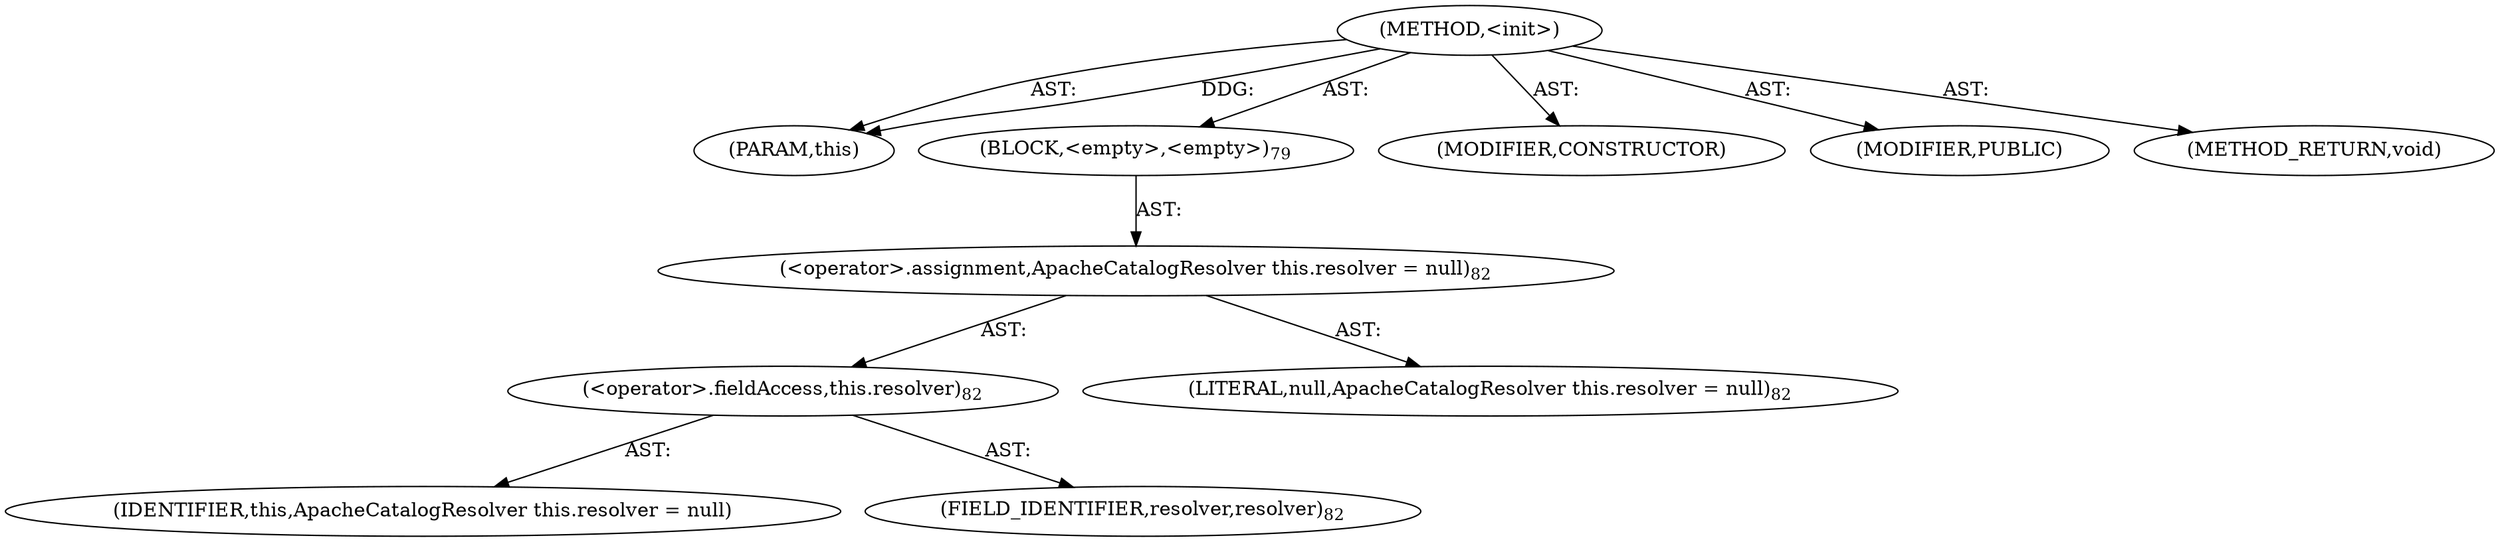 digraph "&lt;init&gt;" {  
"111669149699" [label = <(METHOD,&lt;init&gt;)> ]
"115964116997" [label = <(PARAM,this)> ]
"25769803786" [label = <(BLOCK,&lt;empty&gt;,&lt;empty&gt;)<SUB>79</SUB>> ]
"30064771108" [label = <(&lt;operator&gt;.assignment,ApacheCatalogResolver this.resolver = null)<SUB>82</SUB>> ]
"30064771109" [label = <(&lt;operator&gt;.fieldAccess,this.resolver)<SUB>82</SUB>> ]
"68719476775" [label = <(IDENTIFIER,this,ApacheCatalogResolver this.resolver = null)> ]
"55834574856" [label = <(FIELD_IDENTIFIER,resolver,resolver)<SUB>82</SUB>> ]
"90194313226" [label = <(LITERAL,null,ApacheCatalogResolver this.resolver = null)<SUB>82</SUB>> ]
"133143986183" [label = <(MODIFIER,CONSTRUCTOR)> ]
"133143986184" [label = <(MODIFIER,PUBLIC)> ]
"128849018883" [label = <(METHOD_RETURN,void)> ]
  "111669149699" -> "115964116997"  [ label = "AST: "] 
  "111669149699" -> "25769803786"  [ label = "AST: "] 
  "111669149699" -> "133143986183"  [ label = "AST: "] 
  "111669149699" -> "133143986184"  [ label = "AST: "] 
  "111669149699" -> "128849018883"  [ label = "AST: "] 
  "25769803786" -> "30064771108"  [ label = "AST: "] 
  "30064771108" -> "30064771109"  [ label = "AST: "] 
  "30064771108" -> "90194313226"  [ label = "AST: "] 
  "30064771109" -> "68719476775"  [ label = "AST: "] 
  "30064771109" -> "55834574856"  [ label = "AST: "] 
  "111669149699" -> "115964116997"  [ label = "DDG: "] 
}
